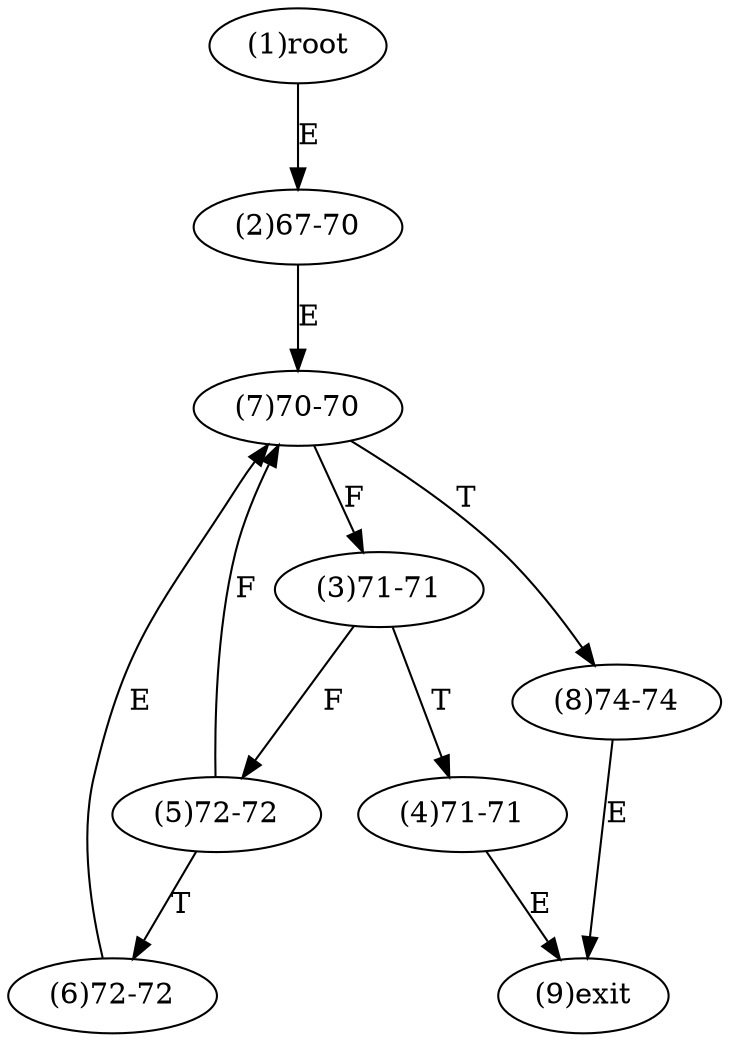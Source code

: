 digraph "" { 
1[ label="(1)root"];
2[ label="(2)67-70"];
3[ label="(3)71-71"];
4[ label="(4)71-71"];
5[ label="(5)72-72"];
6[ label="(6)72-72"];
7[ label="(7)70-70"];
8[ label="(8)74-74"];
9[ label="(9)exit"];
1->2[ label="E"];
2->7[ label="E"];
3->5[ label="F"];
3->4[ label="T"];
4->9[ label="E"];
5->7[ label="F"];
5->6[ label="T"];
6->7[ label="E"];
7->3[ label="F"];
7->8[ label="T"];
8->9[ label="E"];
}